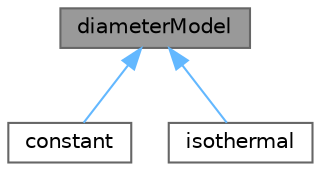 digraph "diameterModel"
{
 // LATEX_PDF_SIZE
  bgcolor="transparent";
  edge [fontname=Helvetica,fontsize=10,labelfontname=Helvetica,labelfontsize=10];
  node [fontname=Helvetica,fontsize=10,shape=box,height=0.2,width=0.4];
  Node1 [id="Node000001",label="diameterModel",height=0.2,width=0.4,color="gray40", fillcolor="grey60", style="filled", fontcolor="black",tooltip="Abstract base-class for dispersed-phase particle diameter models."];
  Node1 -> Node2 [id="edge1_Node000001_Node000002",dir="back",color="steelblue1",style="solid",tooltip=" "];
  Node2 [id="Node000002",label="constant",height=0.2,width=0.4,color="gray40", fillcolor="white", style="filled",URL="$classFoam_1_1multiphaseEuler_1_1diameterModels_1_1constant.html",tooltip="Constant dispersed-phase particle diameter model."];
  Node1 -> Node3 [id="edge2_Node000001_Node000003",dir="back",color="steelblue1",style="solid",tooltip=" "];
  Node3 [id="Node000003",label="isothermal",height=0.2,width=0.4,color="gray40", fillcolor="white", style="filled",URL="$classFoam_1_1multiphaseEuler_1_1diameterModels_1_1isothermal.html",tooltip="Isothermal dispersed-phase particle diameter model."];
}
